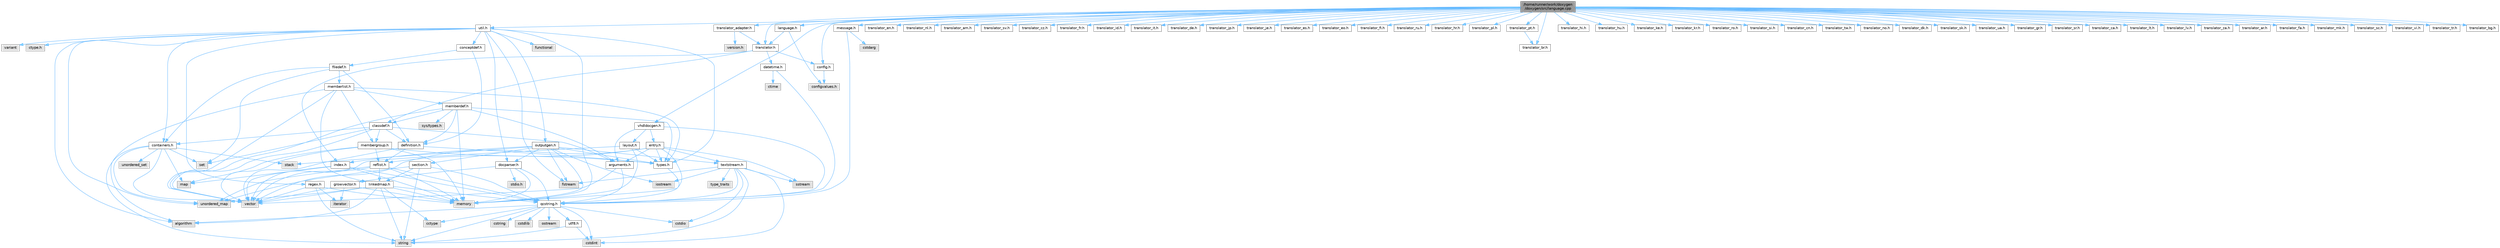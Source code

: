 digraph "/home/runner/work/doxygen/doxygen/src/language.cpp"
{
 // INTERACTIVE_SVG=YES
 // LATEX_PDF_SIZE
  bgcolor="transparent";
  edge [fontname=Helvetica,fontsize=10,labelfontname=Helvetica,labelfontsize=10];
  node [fontname=Helvetica,fontsize=10,shape=box,height=0.2,width=0.4];
  Node1 [label="/home/runner/work/doxygen\l/doxygen/src/language.cpp",height=0.2,width=0.4,color="gray40", fillcolor="grey60", style="filled", fontcolor="black",tooltip=" "];
  Node1 -> Node2 [color="steelblue1",style="solid"];
  Node2 [label="message.h",height=0.2,width=0.4,color="grey40", fillcolor="white", style="filled",URL="$d2/d0d/message_8h.html",tooltip=" "];
  Node2 -> Node3 [color="steelblue1",style="solid"];
  Node3 [label="cstdarg",height=0.2,width=0.4,color="grey60", fillcolor="#E0E0E0", style="filled",tooltip=" "];
  Node2 -> Node4 [color="steelblue1",style="solid"];
  Node4 [label="qcstring.h",height=0.2,width=0.4,color="grey40", fillcolor="white", style="filled",URL="$d7/d5c/qcstring_8h.html",tooltip=" "];
  Node4 -> Node5 [color="steelblue1",style="solid"];
  Node5 [label="string",height=0.2,width=0.4,color="grey60", fillcolor="#E0E0E0", style="filled",tooltip=" "];
  Node4 -> Node6 [color="steelblue1",style="solid"];
  Node6 [label="algorithm",height=0.2,width=0.4,color="grey60", fillcolor="#E0E0E0", style="filled",tooltip=" "];
  Node4 -> Node7 [color="steelblue1",style="solid"];
  Node7 [label="cctype",height=0.2,width=0.4,color="grey60", fillcolor="#E0E0E0", style="filled",tooltip=" "];
  Node4 -> Node8 [color="steelblue1",style="solid"];
  Node8 [label="cstring",height=0.2,width=0.4,color="grey60", fillcolor="#E0E0E0", style="filled",tooltip=" "];
  Node4 -> Node9 [color="steelblue1",style="solid"];
  Node9 [label="cstdio",height=0.2,width=0.4,color="grey60", fillcolor="#E0E0E0", style="filled",tooltip=" "];
  Node4 -> Node10 [color="steelblue1",style="solid"];
  Node10 [label="cstdlib",height=0.2,width=0.4,color="grey60", fillcolor="#E0E0E0", style="filled",tooltip=" "];
  Node4 -> Node11 [color="steelblue1",style="solid"];
  Node11 [label="cstdint",height=0.2,width=0.4,color="grey60", fillcolor="#E0E0E0", style="filled",tooltip=" "];
  Node4 -> Node12 [color="steelblue1",style="solid"];
  Node12 [label="ostream",height=0.2,width=0.4,color="grey60", fillcolor="#E0E0E0", style="filled",tooltip=" "];
  Node4 -> Node13 [color="steelblue1",style="solid"];
  Node13 [label="utf8.h",height=0.2,width=0.4,color="grey40", fillcolor="white", style="filled",URL="$db/d7c/utf8_8h.html",tooltip="Various UTF8 related helper functions."];
  Node13 -> Node11 [color="steelblue1",style="solid"];
  Node13 -> Node5 [color="steelblue1",style="solid"];
  Node1 -> Node14 [color="steelblue1",style="solid"];
  Node14 [label="config.h",height=0.2,width=0.4,color="grey40", fillcolor="white", style="filled",URL="$db/d16/config_8h.html",tooltip=" "];
  Node14 -> Node15 [color="steelblue1",style="solid"];
  Node15 [label="configvalues.h",height=0.2,width=0.4,color="grey60", fillcolor="#E0E0E0", style="filled",tooltip=" "];
  Node1 -> Node16 [color="steelblue1",style="solid"];
  Node16 [label="util.h",height=0.2,width=0.4,color="grey40", fillcolor="white", style="filled",URL="$d8/d3c/util_8h.html",tooltip="A bunch of utility functions."];
  Node16 -> Node17 [color="steelblue1",style="solid"];
  Node17 [label="memory",height=0.2,width=0.4,color="grey60", fillcolor="#E0E0E0", style="filled",tooltip=" "];
  Node16 -> Node18 [color="steelblue1",style="solid"];
  Node18 [label="unordered_map",height=0.2,width=0.4,color="grey60", fillcolor="#E0E0E0", style="filled",tooltip=" "];
  Node16 -> Node6 [color="steelblue1",style="solid"];
  Node16 -> Node19 [color="steelblue1",style="solid"];
  Node19 [label="functional",height=0.2,width=0.4,color="grey60", fillcolor="#E0E0E0", style="filled",tooltip=" "];
  Node16 -> Node20 [color="steelblue1",style="solid"];
  Node20 [label="fstream",height=0.2,width=0.4,color="grey60", fillcolor="#E0E0E0", style="filled",tooltip=" "];
  Node16 -> Node21 [color="steelblue1",style="solid"];
  Node21 [label="variant",height=0.2,width=0.4,color="grey60", fillcolor="#E0E0E0", style="filled",tooltip=" "];
  Node16 -> Node22 [color="steelblue1",style="solid"];
  Node22 [label="ctype.h",height=0.2,width=0.4,color="grey60", fillcolor="#E0E0E0", style="filled",tooltip=" "];
  Node16 -> Node23 [color="steelblue1",style="solid"];
  Node23 [label="types.h",height=0.2,width=0.4,color="grey40", fillcolor="white", style="filled",URL="$d9/d49/types_8h.html",tooltip="This file contains a number of basic enums and types."];
  Node23 -> Node4 [color="steelblue1",style="solid"];
  Node16 -> Node24 [color="steelblue1",style="solid"];
  Node24 [label="docparser.h",height=0.2,width=0.4,color="grey40", fillcolor="white", style="filled",URL="$de/d9c/docparser_8h.html",tooltip=" "];
  Node24 -> Node25 [color="steelblue1",style="solid"];
  Node25 [label="stdio.h",height=0.2,width=0.4,color="grey60", fillcolor="#E0E0E0", style="filled",tooltip=" "];
  Node24 -> Node17 [color="steelblue1",style="solid"];
  Node24 -> Node4 [color="steelblue1",style="solid"];
  Node24 -> Node26 [color="steelblue1",style="solid"];
  Node26 [label="growvector.h",height=0.2,width=0.4,color="grey40", fillcolor="white", style="filled",URL="$d7/d50/growvector_8h.html",tooltip=" "];
  Node26 -> Node27 [color="steelblue1",style="solid"];
  Node27 [label="vector",height=0.2,width=0.4,color="grey60", fillcolor="#E0E0E0", style="filled",tooltip=" "];
  Node26 -> Node17 [color="steelblue1",style="solid"];
  Node26 -> Node28 [color="steelblue1",style="solid"];
  Node28 [label="iterator",height=0.2,width=0.4,color="grey60", fillcolor="#E0E0E0", style="filled",tooltip=" "];
  Node16 -> Node29 [color="steelblue1",style="solid"];
  Node29 [label="containers.h",height=0.2,width=0.4,color="grey40", fillcolor="white", style="filled",URL="$d5/d75/containers_8h.html",tooltip=" "];
  Node29 -> Node27 [color="steelblue1",style="solid"];
  Node29 -> Node5 [color="steelblue1",style="solid"];
  Node29 -> Node30 [color="steelblue1",style="solid"];
  Node30 [label="set",height=0.2,width=0.4,color="grey60", fillcolor="#E0E0E0", style="filled",tooltip=" "];
  Node29 -> Node31 [color="steelblue1",style="solid"];
  Node31 [label="map",height=0.2,width=0.4,color="grey60", fillcolor="#E0E0E0", style="filled",tooltip=" "];
  Node29 -> Node32 [color="steelblue1",style="solid"];
  Node32 [label="unordered_set",height=0.2,width=0.4,color="grey60", fillcolor="#E0E0E0", style="filled",tooltip=" "];
  Node29 -> Node18 [color="steelblue1",style="solid"];
  Node29 -> Node33 [color="steelblue1",style="solid"];
  Node33 [label="stack",height=0.2,width=0.4,color="grey60", fillcolor="#E0E0E0", style="filled",tooltip=" "];
  Node16 -> Node34 [color="steelblue1",style="solid"];
  Node34 [label="outputgen.h",height=0.2,width=0.4,color="grey40", fillcolor="white", style="filled",URL="$df/d06/outputgen_8h.html",tooltip=" "];
  Node34 -> Node17 [color="steelblue1",style="solid"];
  Node34 -> Node33 [color="steelblue1",style="solid"];
  Node34 -> Node35 [color="steelblue1",style="solid"];
  Node35 [label="iostream",height=0.2,width=0.4,color="grey60", fillcolor="#E0E0E0", style="filled",tooltip=" "];
  Node34 -> Node20 [color="steelblue1",style="solid"];
  Node34 -> Node23 [color="steelblue1",style="solid"];
  Node34 -> Node36 [color="steelblue1",style="solid"];
  Node36 [label="index.h",height=0.2,width=0.4,color="grey40", fillcolor="white", style="filled",URL="$d1/db5/index_8h.html",tooltip=" "];
  Node36 -> Node17 [color="steelblue1",style="solid"];
  Node36 -> Node27 [color="steelblue1",style="solid"];
  Node36 -> Node31 [color="steelblue1",style="solid"];
  Node36 -> Node4 [color="steelblue1",style="solid"];
  Node34 -> Node37 [color="steelblue1",style="solid"];
  Node37 [label="section.h",height=0.2,width=0.4,color="grey40", fillcolor="white", style="filled",URL="$d1/d2a/section_8h.html",tooltip=" "];
  Node37 -> Node5 [color="steelblue1",style="solid"];
  Node37 -> Node18 [color="steelblue1",style="solid"];
  Node37 -> Node4 [color="steelblue1",style="solid"];
  Node37 -> Node38 [color="steelblue1",style="solid"];
  Node38 [label="linkedmap.h",height=0.2,width=0.4,color="grey40", fillcolor="white", style="filled",URL="$da/de1/linkedmap_8h.html",tooltip=" "];
  Node38 -> Node18 [color="steelblue1",style="solid"];
  Node38 -> Node27 [color="steelblue1",style="solid"];
  Node38 -> Node17 [color="steelblue1",style="solid"];
  Node38 -> Node5 [color="steelblue1",style="solid"];
  Node38 -> Node6 [color="steelblue1",style="solid"];
  Node38 -> Node7 [color="steelblue1",style="solid"];
  Node38 -> Node4 [color="steelblue1",style="solid"];
  Node34 -> Node39 [color="steelblue1",style="solid"];
  Node39 [label="textstream.h",height=0.2,width=0.4,color="grey40", fillcolor="white", style="filled",URL="$d4/d7d/textstream_8h.html",tooltip=" "];
  Node39 -> Node5 [color="steelblue1",style="solid"];
  Node39 -> Node35 [color="steelblue1",style="solid"];
  Node39 -> Node40 [color="steelblue1",style="solid"];
  Node40 [label="sstream",height=0.2,width=0.4,color="grey60", fillcolor="#E0E0E0", style="filled",tooltip=" "];
  Node39 -> Node11 [color="steelblue1",style="solid"];
  Node39 -> Node9 [color="steelblue1",style="solid"];
  Node39 -> Node20 [color="steelblue1",style="solid"];
  Node39 -> Node41 [color="steelblue1",style="solid"];
  Node41 [label="type_traits",height=0.2,width=0.4,color="grey60", fillcolor="#E0E0E0", style="filled",tooltip=" "];
  Node39 -> Node4 [color="steelblue1",style="solid"];
  Node34 -> Node24 [color="steelblue1",style="solid"];
  Node16 -> Node42 [color="steelblue1",style="solid"];
  Node42 [label="regex.h",height=0.2,width=0.4,color="grey40", fillcolor="white", style="filled",URL="$d1/d21/regex_8h.html",tooltip=" "];
  Node42 -> Node17 [color="steelblue1",style="solid"];
  Node42 -> Node5 [color="steelblue1",style="solid"];
  Node42 -> Node27 [color="steelblue1",style="solid"];
  Node42 -> Node28 [color="steelblue1",style="solid"];
  Node16 -> Node43 [color="steelblue1",style="solid"];
  Node43 [label="conceptdef.h",height=0.2,width=0.4,color="grey40", fillcolor="white", style="filled",URL="$da/df1/conceptdef_8h.html",tooltip=" "];
  Node43 -> Node44 [color="steelblue1",style="solid"];
  Node44 [label="definition.h",height=0.2,width=0.4,color="grey40", fillcolor="white", style="filled",URL="$df/da1/definition_8h.html",tooltip=" "];
  Node44 -> Node27 [color="steelblue1",style="solid"];
  Node44 -> Node23 [color="steelblue1",style="solid"];
  Node44 -> Node45 [color="steelblue1",style="solid"];
  Node45 [label="reflist.h",height=0.2,width=0.4,color="grey40", fillcolor="white", style="filled",URL="$d1/d02/reflist_8h.html",tooltip=" "];
  Node45 -> Node27 [color="steelblue1",style="solid"];
  Node45 -> Node18 [color="steelblue1",style="solid"];
  Node45 -> Node17 [color="steelblue1",style="solid"];
  Node45 -> Node4 [color="steelblue1",style="solid"];
  Node45 -> Node38 [color="steelblue1",style="solid"];
  Node43 -> Node46 [color="steelblue1",style="solid"];
  Node46 [label="filedef.h",height=0.2,width=0.4,color="grey40", fillcolor="white", style="filled",URL="$d4/d3a/filedef_8h.html",tooltip=" "];
  Node46 -> Node30 [color="steelblue1",style="solid"];
  Node46 -> Node44 [color="steelblue1",style="solid"];
  Node46 -> Node47 [color="steelblue1",style="solid"];
  Node47 [label="memberlist.h",height=0.2,width=0.4,color="grey40", fillcolor="white", style="filled",URL="$dd/d78/memberlist_8h.html",tooltip=" "];
  Node47 -> Node27 [color="steelblue1",style="solid"];
  Node47 -> Node6 [color="steelblue1",style="solid"];
  Node47 -> Node48 [color="steelblue1",style="solid"];
  Node48 [label="memberdef.h",height=0.2,width=0.4,color="grey40", fillcolor="white", style="filled",URL="$d4/d46/memberdef_8h.html",tooltip=" "];
  Node48 -> Node27 [color="steelblue1",style="solid"];
  Node48 -> Node17 [color="steelblue1",style="solid"];
  Node48 -> Node49 [color="steelblue1",style="solid"];
  Node49 [label="sys/types.h",height=0.2,width=0.4,color="grey60", fillcolor="#E0E0E0", style="filled",tooltip=" "];
  Node48 -> Node23 [color="steelblue1",style="solid"];
  Node48 -> Node44 [color="steelblue1",style="solid"];
  Node48 -> Node50 [color="steelblue1",style="solid"];
  Node50 [label="arguments.h",height=0.2,width=0.4,color="grey40", fillcolor="white", style="filled",URL="$df/d9b/arguments_8h.html",tooltip=" "];
  Node50 -> Node27 [color="steelblue1",style="solid"];
  Node50 -> Node4 [color="steelblue1",style="solid"];
  Node48 -> Node51 [color="steelblue1",style="solid"];
  Node51 [label="classdef.h",height=0.2,width=0.4,color="grey40", fillcolor="white", style="filled",URL="$d1/da6/classdef_8h.html",tooltip=" "];
  Node51 -> Node27 [color="steelblue1",style="solid"];
  Node51 -> Node30 [color="steelblue1",style="solid"];
  Node51 -> Node29 [color="steelblue1",style="solid"];
  Node51 -> Node44 [color="steelblue1",style="solid"];
  Node51 -> Node50 [color="steelblue1",style="solid"];
  Node51 -> Node52 [color="steelblue1",style="solid"];
  Node52 [label="membergroup.h",height=0.2,width=0.4,color="grey40", fillcolor="white", style="filled",URL="$d9/d11/membergroup_8h.html",tooltip=" "];
  Node52 -> Node27 [color="steelblue1",style="solid"];
  Node52 -> Node31 [color="steelblue1",style="solid"];
  Node52 -> Node17 [color="steelblue1",style="solid"];
  Node52 -> Node23 [color="steelblue1",style="solid"];
  Node52 -> Node45 [color="steelblue1",style="solid"];
  Node47 -> Node38 [color="steelblue1",style="solid"];
  Node47 -> Node23 [color="steelblue1",style="solid"];
  Node47 -> Node52 [color="steelblue1",style="solid"];
  Node46 -> Node29 [color="steelblue1",style="solid"];
  Node1 -> Node53 [color="steelblue1",style="solid"];
  Node53 [label="language.h",height=0.2,width=0.4,color="grey40", fillcolor="white", style="filled",URL="$d8/dce/language_8h.html",tooltip=" "];
  Node53 -> Node54 [color="steelblue1",style="solid"];
  Node54 [label="translator.h",height=0.2,width=0.4,color="grey40", fillcolor="white", style="filled",URL="$d9/df1/translator_8h.html",tooltip=" "];
  Node54 -> Node51 [color="steelblue1",style="solid"];
  Node54 -> Node14 [color="steelblue1",style="solid"];
  Node54 -> Node55 [color="steelblue1",style="solid"];
  Node55 [label="datetime.h",height=0.2,width=0.4,color="grey40", fillcolor="white", style="filled",URL="$de/d1b/datetime_8h.html",tooltip=" "];
  Node55 -> Node56 [color="steelblue1",style="solid"];
  Node56 [label="ctime",height=0.2,width=0.4,color="grey60", fillcolor="#E0E0E0", style="filled",tooltip=" "];
  Node55 -> Node4 [color="steelblue1",style="solid"];
  Node54 -> Node36 [color="steelblue1",style="solid"];
  Node53 -> Node15 [color="steelblue1",style="solid"];
  Node1 -> Node57 [color="steelblue1",style="solid"];
  Node57 [label="vhdldocgen.h",height=0.2,width=0.4,color="grey40", fillcolor="white", style="filled",URL="$dd/dec/vhdldocgen_8h.html",tooltip=" "];
  Node57 -> Node4 [color="steelblue1",style="solid"];
  Node57 -> Node58 [color="steelblue1",style="solid"];
  Node58 [label="layout.h",height=0.2,width=0.4,color="grey40", fillcolor="white", style="filled",URL="$db/d51/layout_8h.html",tooltip=" "];
  Node58 -> Node17 [color="steelblue1",style="solid"];
  Node58 -> Node27 [color="steelblue1",style="solid"];
  Node58 -> Node23 [color="steelblue1",style="solid"];
  Node57 -> Node50 [color="steelblue1",style="solid"];
  Node57 -> Node59 [color="steelblue1",style="solid"];
  Node59 [label="entry.h",height=0.2,width=0.4,color="grey40", fillcolor="white", style="filled",URL="$d1/dc6/entry_8h.html",tooltip=" "];
  Node59 -> Node27 [color="steelblue1",style="solid"];
  Node59 -> Node17 [color="steelblue1",style="solid"];
  Node59 -> Node40 [color="steelblue1",style="solid"];
  Node59 -> Node23 [color="steelblue1",style="solid"];
  Node59 -> Node50 [color="steelblue1",style="solid"];
  Node59 -> Node45 [color="steelblue1",style="solid"];
  Node59 -> Node39 [color="steelblue1",style="solid"];
  Node1 -> Node54 [color="steelblue1",style="solid"];
  Node1 -> Node60 [color="steelblue1",style="solid"];
  Node60 [label="translator_en.h",height=0.2,width=0.4,color="grey40", fillcolor="white", style="filled",URL="$da/d46/translator__en_8h.html",tooltip=" "];
  Node1 -> Node61 [color="steelblue1",style="solid"];
  Node61 [label="translator_adapter.h",height=0.2,width=0.4,color="grey40", fillcolor="white", style="filled",URL="$da/de6/translator__adapter_8h.html",tooltip=" "];
  Node61 -> Node62 [color="steelblue1",style="solid"];
  Node62 [label="version.h",height=0.2,width=0.4,color="grey60", fillcolor="#E0E0E0", style="filled",tooltip=" "];
  Node61 -> Node54 [color="steelblue1",style="solid"];
  Node1 -> Node63 [color="steelblue1",style="solid"];
  Node63 [label="translator_nl.h",height=0.2,width=0.4,color="grey40", fillcolor="white", style="filled",URL="$da/db1/translator__nl_8h.html",tooltip=" "];
  Node1 -> Node64 [color="steelblue1",style="solid"];
  Node64 [label="translator_am.h",height=0.2,width=0.4,color="grey40", fillcolor="white", style="filled",URL="$d8/d0a/translator__am_8h.html",tooltip=" "];
  Node1 -> Node65 [color="steelblue1",style="solid"];
  Node65 [label="translator_sv.h",height=0.2,width=0.4,color="grey40", fillcolor="white", style="filled",URL="$d5/d54/translator__sv_8h.html",tooltip=" "];
  Node1 -> Node66 [color="steelblue1",style="solid"];
  Node66 [label="translator_cz.h",height=0.2,width=0.4,color="grey40", fillcolor="white", style="filled",URL="$d6/dfb/translator__cz_8h.html",tooltip=" "];
  Node1 -> Node67 [color="steelblue1",style="solid"];
  Node67 [label="translator_fr.h",height=0.2,width=0.4,color="grey40", fillcolor="white", style="filled",URL="$dd/d48/translator__fr_8h.html",tooltip=" "];
  Node1 -> Node68 [color="steelblue1",style="solid"];
  Node68 [label="translator_id.h",height=0.2,width=0.4,color="grey40", fillcolor="white", style="filled",URL="$d7/dce/translator__id_8h.html",tooltip=" "];
  Node1 -> Node69 [color="steelblue1",style="solid"];
  Node69 [label="translator_it.h",height=0.2,width=0.4,color="grey40", fillcolor="white", style="filled",URL="$da/d36/translator__it_8h.html",tooltip=" "];
  Node1 -> Node70 [color="steelblue1",style="solid"];
  Node70 [label="translator_de.h",height=0.2,width=0.4,color="grey40", fillcolor="white", style="filled",URL="$d3/d9b/translator__de_8h.html",tooltip=" "];
  Node1 -> Node71 [color="steelblue1",style="solid"];
  Node71 [label="translator_jp.h",height=0.2,width=0.4,color="grey40", fillcolor="white", style="filled",URL="$d4/d84/translator__jp_8h.html",tooltip=" "];
  Node1 -> Node72 [color="steelblue1",style="solid"];
  Node72 [label="translator_je.h",height=0.2,width=0.4,color="grey40", fillcolor="white", style="filled",URL="$d1/dc5/translator__je_8h.html",tooltip=" "];
  Node1 -> Node73 [color="steelblue1",style="solid"];
  Node73 [label="translator_es.h",height=0.2,width=0.4,color="grey40", fillcolor="white", style="filled",URL="$dd/dc2/translator__es_8h.html",tooltip=" "];
  Node1 -> Node74 [color="steelblue1",style="solid"];
  Node74 [label="translator_eo.h",height=0.2,width=0.4,color="grey40", fillcolor="white", style="filled",URL="$d6/d89/translator__eo_8h.html",tooltip=" "];
  Node1 -> Node75 [color="steelblue1",style="solid"];
  Node75 [label="translator_fi.h",height=0.2,width=0.4,color="grey40", fillcolor="white", style="filled",URL="$db/d17/translator__fi_8h.html",tooltip=" "];
  Node1 -> Node76 [color="steelblue1",style="solid"];
  Node76 [label="translator_ru.h",height=0.2,width=0.4,color="grey40", fillcolor="white", style="filled",URL="$dd/de5/translator__ru_8h.html",tooltip=" "];
  Node1 -> Node77 [color="steelblue1",style="solid"];
  Node77 [label="translator_hr.h",height=0.2,width=0.4,color="grey40", fillcolor="white", style="filled",URL="$d0/d17/translator__hr_8h.html",tooltip=" "];
  Node1 -> Node78 [color="steelblue1",style="solid"];
  Node78 [label="translator_pl.h",height=0.2,width=0.4,color="grey40", fillcolor="white", style="filled",URL="$de/d6a/translator__pl_8h.html",tooltip=" "];
  Node1 -> Node79 [color="steelblue1",style="solid"];
  Node79 [label="translator_pt.h",height=0.2,width=0.4,color="grey40", fillcolor="white", style="filled",URL="$df/dfd/translator__pt_8h.html",tooltip=" "];
  Node79 -> Node80 [color="steelblue1",style="solid"];
  Node80 [label="translator_br.h",height=0.2,width=0.4,color="grey40", fillcolor="white", style="filled",URL="$d5/d55/translator__br_8h.html",tooltip=" "];
  Node1 -> Node81 [color="steelblue1",style="solid"];
  Node81 [label="translator_hi.h",height=0.2,width=0.4,color="grey40", fillcolor="white", style="filled",URL="$d7/dc2/translator__hi_8h.html",tooltip=" "];
  Node1 -> Node82 [color="steelblue1",style="solid"];
  Node82 [label="translator_hu.h",height=0.2,width=0.4,color="grey40", fillcolor="white", style="filled",URL="$d8/d34/translator__hu_8h.html",tooltip=" "];
  Node1 -> Node83 [color="steelblue1",style="solid"];
  Node83 [label="translator_ke.h",height=0.2,width=0.4,color="grey40", fillcolor="white", style="filled",URL="$d1/d55/translator__ke_8h.html",tooltip=" "];
  Node1 -> Node84 [color="steelblue1",style="solid"];
  Node84 [label="translator_kr.h",height=0.2,width=0.4,color="grey40", fillcolor="white", style="filled",URL="$d6/d67/translator__kr_8h.html",tooltip=" "];
  Node1 -> Node85 [color="steelblue1",style="solid"];
  Node85 [label="translator_ro.h",height=0.2,width=0.4,color="grey40", fillcolor="white", style="filled",URL="$df/d0f/translator__ro_8h.html",tooltip=" "];
  Node1 -> Node86 [color="steelblue1",style="solid"];
  Node86 [label="translator_si.h",height=0.2,width=0.4,color="grey40", fillcolor="white", style="filled",URL="$d2/dce/translator__si_8h.html",tooltip=" "];
  Node1 -> Node87 [color="steelblue1",style="solid"];
  Node87 [label="translator_cn.h",height=0.2,width=0.4,color="grey40", fillcolor="white", style="filled",URL="$d8/d41/translator__cn_8h.html",tooltip=" "];
  Node1 -> Node88 [color="steelblue1",style="solid"];
  Node88 [label="translator_tw.h",height=0.2,width=0.4,color="grey40", fillcolor="white", style="filled",URL="$dd/d77/translator__tw_8h.html",tooltip=" "];
  Node1 -> Node89 [color="steelblue1",style="solid"];
  Node89 [label="translator_no.h",height=0.2,width=0.4,color="grey40", fillcolor="white", style="filled",URL="$d7/d05/translator__no_8h.html",tooltip=" "];
  Node1 -> Node80 [color="steelblue1",style="solid"];
  Node1 -> Node90 [color="steelblue1",style="solid"];
  Node90 [label="translator_dk.h",height=0.2,width=0.4,color="grey40", fillcolor="white", style="filled",URL="$d9/de0/translator__dk_8h.html",tooltip="Danish translation."];
  Node1 -> Node91 [color="steelblue1",style="solid"];
  Node91 [label="translator_sk.h",height=0.2,width=0.4,color="grey40", fillcolor="white", style="filled",URL="$d2/d4d/translator__sk_8h.html",tooltip=" "];
  Node1 -> Node92 [color="steelblue1",style="solid"];
  Node92 [label="translator_ua.h",height=0.2,width=0.4,color="grey40", fillcolor="white", style="filled",URL="$d5/d50/translator__ua_8h.html",tooltip=" "];
  Node1 -> Node93 [color="steelblue1",style="solid"];
  Node93 [label="translator_gr.h",height=0.2,width=0.4,color="grey40", fillcolor="white", style="filled",URL="$dd/dad/translator__gr_8h.html",tooltip=" "];
  Node1 -> Node94 [color="steelblue1",style="solid"];
  Node94 [label="translator_sr.h",height=0.2,width=0.4,color="grey40", fillcolor="white", style="filled",URL="$d4/da2/translator__sr_8h.html",tooltip=" "];
  Node1 -> Node95 [color="steelblue1",style="solid"];
  Node95 [label="translator_ca.h",height=0.2,width=0.4,color="grey40", fillcolor="white", style="filled",URL="$d6/dbe/translator__ca_8h.html",tooltip=" "];
  Node1 -> Node96 [color="steelblue1",style="solid"];
  Node96 [label="translator_lt.h",height=0.2,width=0.4,color="grey40", fillcolor="white", style="filled",URL="$d0/d19/translator__lt_8h.html",tooltip=" "];
  Node1 -> Node97 [color="steelblue1",style="solid"];
  Node97 [label="translator_lv.h",height=0.2,width=0.4,color="grey40", fillcolor="white", style="filled",URL="$d9/ded/translator__lv_8h.html",tooltip=" "];
  Node1 -> Node98 [color="steelblue1",style="solid"];
  Node98 [label="translator_za.h",height=0.2,width=0.4,color="grey40", fillcolor="white", style="filled",URL="$d1/d40/translator__za_8h.html",tooltip=" "];
  Node1 -> Node99 [color="steelblue1",style="solid"];
  Node99 [label="translator_ar.h",height=0.2,width=0.4,color="grey40", fillcolor="white", style="filled",URL="$db/d93/translator__ar_8h.html",tooltip=" "];
  Node1 -> Node100 [color="steelblue1",style="solid"];
  Node100 [label="translator_fa.h",height=0.2,width=0.4,color="grey40", fillcolor="white", style="filled",URL="$da/d13/translator__fa_8h.html",tooltip=" "];
  Node1 -> Node101 [color="steelblue1",style="solid"];
  Node101 [label="translator_mk.h",height=0.2,width=0.4,color="grey40", fillcolor="white", style="filled",URL="$da/d33/translator__mk_8h.html",tooltip=" "];
  Node1 -> Node102 [color="steelblue1",style="solid"];
  Node102 [label="translator_sc.h",height=0.2,width=0.4,color="grey40", fillcolor="white", style="filled",URL="$da/d6c/translator__sc_8h.html",tooltip=" "];
  Node1 -> Node103 [color="steelblue1",style="solid"];
  Node103 [label="translator_vi.h",height=0.2,width=0.4,color="grey40", fillcolor="white", style="filled",URL="$d6/d17/translator__vi_8h.html",tooltip=" "];
  Node1 -> Node104 [color="steelblue1",style="solid"];
  Node104 [label="translator_tr.h",height=0.2,width=0.4,color="grey40", fillcolor="white", style="filled",URL="$dc/d68/translator__tr_8h.html",tooltip=" "];
  Node1 -> Node105 [color="steelblue1",style="solid"];
  Node105 [label="translator_bg.h",height=0.2,width=0.4,color="grey40", fillcolor="white", style="filled",URL="$d1/d3b/translator__bg_8h.html",tooltip=" "];
}
